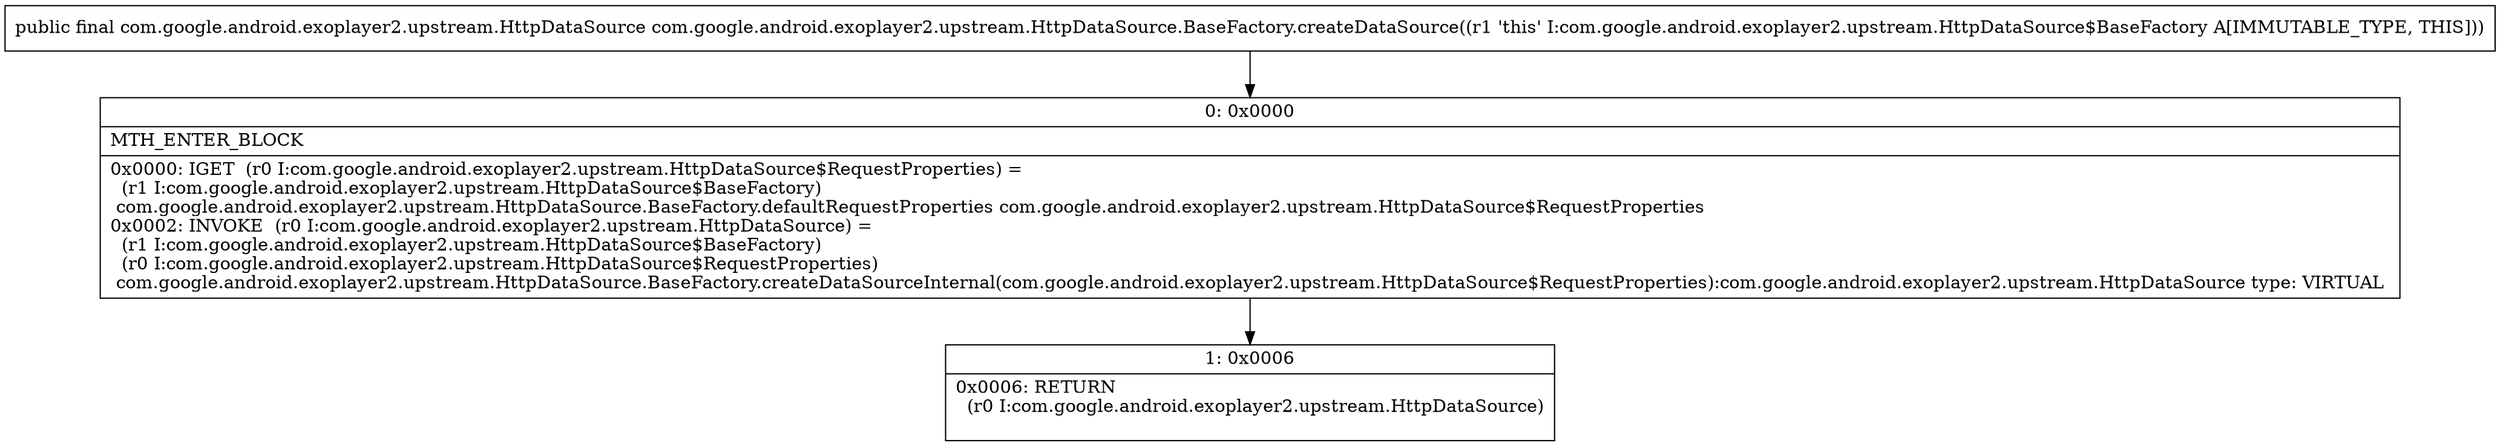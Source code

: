 digraph "CFG forcom.google.android.exoplayer2.upstream.HttpDataSource.BaseFactory.createDataSource()Lcom\/google\/android\/exoplayer2\/upstream\/HttpDataSource;" {
Node_0 [shape=record,label="{0\:\ 0x0000|MTH_ENTER_BLOCK\l|0x0000: IGET  (r0 I:com.google.android.exoplayer2.upstream.HttpDataSource$RequestProperties) = \l  (r1 I:com.google.android.exoplayer2.upstream.HttpDataSource$BaseFactory)\l com.google.android.exoplayer2.upstream.HttpDataSource.BaseFactory.defaultRequestProperties com.google.android.exoplayer2.upstream.HttpDataSource$RequestProperties \l0x0002: INVOKE  (r0 I:com.google.android.exoplayer2.upstream.HttpDataSource) = \l  (r1 I:com.google.android.exoplayer2.upstream.HttpDataSource$BaseFactory)\l  (r0 I:com.google.android.exoplayer2.upstream.HttpDataSource$RequestProperties)\l com.google.android.exoplayer2.upstream.HttpDataSource.BaseFactory.createDataSourceInternal(com.google.android.exoplayer2.upstream.HttpDataSource$RequestProperties):com.google.android.exoplayer2.upstream.HttpDataSource type: VIRTUAL \l}"];
Node_1 [shape=record,label="{1\:\ 0x0006|0x0006: RETURN  \l  (r0 I:com.google.android.exoplayer2.upstream.HttpDataSource)\l \l}"];
MethodNode[shape=record,label="{public final com.google.android.exoplayer2.upstream.HttpDataSource com.google.android.exoplayer2.upstream.HttpDataSource.BaseFactory.createDataSource((r1 'this' I:com.google.android.exoplayer2.upstream.HttpDataSource$BaseFactory A[IMMUTABLE_TYPE, THIS])) }"];
MethodNode -> Node_0;
Node_0 -> Node_1;
}

